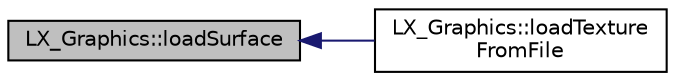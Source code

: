 digraph "LX_Graphics::loadSurface"
{
  edge [fontname="Helvetica",fontsize="10",labelfontname="Helvetica",labelfontsize="10"];
  node [fontname="Helvetica",fontsize="10",shape=record];
  rankdir="LR";
  Node1 [label="LX_Graphics::loadSurface",height=0.2,width=0.4,color="black", fillcolor="grey75", style="filled" fontcolor="black"];
  Node1 -> Node2 [dir="back",color="midnightblue",fontsize="10",style="solid",fontname="Helvetica"];
  Node2 [label="LX_Graphics::loadTexture\lFromFile",height=0.2,width=0.4,color="black", fillcolor="white", style="filled",URL="$class_l_x___graphics.html#a700d97a87541ce0ba7993366953b10cc"];
}
